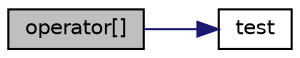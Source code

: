 digraph "operator[]"
{
  bgcolor="transparent";
  edge [fontname="Helvetica",fontsize="10",labelfontname="Helvetica",labelfontsize="10"];
  node [fontname="Helvetica",fontsize="10",shape=record];
  rankdir="LR";
  Node1 [label="operator[]",height=0.2,width=0.4,color="black", fillcolor="grey75", style="filled" fontcolor="black"];
  Node1 -> Node2 [color="midnightblue",fontsize="10",style="solid",fontname="Helvetica"];
  Node2 [label="test",height=0.2,width=0.4,color="black",URL="$classFoam_1_1bitSet.html#a3218a20f524e7d608e091aee8588dd46",tooltip="Test value at specified position, never auto-vivify entries. "];
}
